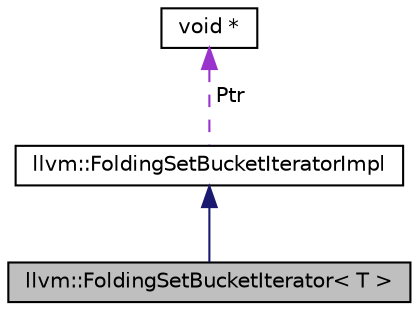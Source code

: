 digraph "llvm::FoldingSetBucketIterator&lt; T &gt;"
{
 // LATEX_PDF_SIZE
  bgcolor="transparent";
  edge [fontname="Helvetica",fontsize="10",labelfontname="Helvetica",labelfontsize="10"];
  node [fontname="Helvetica",fontsize="10",shape="box"];
  Node1 [label="llvm::FoldingSetBucketIterator\< T \>",height=0.2,width=0.4,color="black", fillcolor="grey75", style="filled", fontcolor="black",tooltip=" "];
  Node2 -> Node1 [dir="back",color="midnightblue",fontsize="10",style="solid",fontname="Helvetica"];
  Node2 [label="llvm::FoldingSetBucketIteratorImpl",height=0.2,width=0.4,color="black",URL="$classllvm_1_1FoldingSetBucketIteratorImpl.html",tooltip="FoldingSetBucketIteratorImpl - This is the common bucket iterator support shared by all folding sets,..."];
  Node3 -> Node2 [dir="back",color="darkorchid3",fontsize="10",style="dashed",label=" Ptr" ,fontname="Helvetica"];
  Node3 [label="void *",height=0.2,width=0.4,color="black",tooltip=" "];
}
